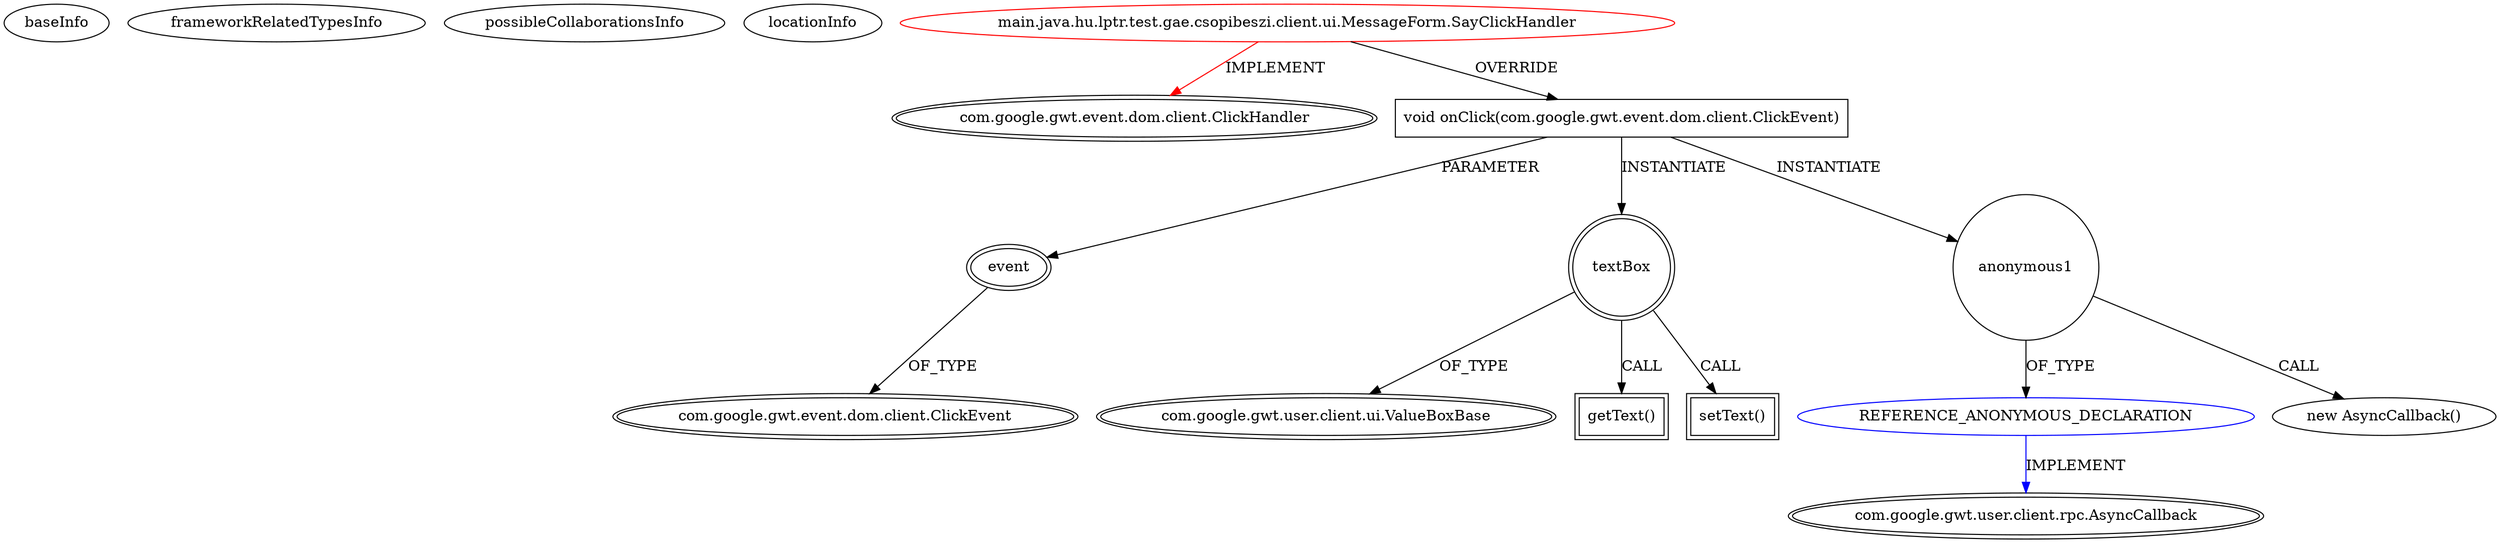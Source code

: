 digraph {
baseInfo[graphId=3638,category="extension_graph",isAnonymous=false,possibleRelation=true]
frameworkRelatedTypesInfo[0="com.google.gwt.event.dom.client.ClickHandler"]
possibleCollaborationsInfo[0="3638~OVERRIDING_METHOD_DECLARATION-INSTANTIATION-~com.google.gwt.event.dom.client.ClickHandler ~com.google.gwt.user.client.rpc.AsyncCallback ~false~true"]
locationInfo[projectName="lptr-csopibeszi",filePath="/lptr-csopibeszi/csopibeszi-master/src/main/java/hu/lptr/test/gae/csopibeszi/client/ui/MessageForm.java",contextSignature="SayClickHandler",graphId="3638"]
0[label="main.java.hu.lptr.test.gae.csopibeszi.client.ui.MessageForm.SayClickHandler",vertexType="ROOT_CLIENT_CLASS_DECLARATION",isFrameworkType=false,color=red]
1[label="com.google.gwt.event.dom.client.ClickHandler",vertexType="FRAMEWORK_INTERFACE_TYPE",isFrameworkType=true,peripheries=2]
2[label="void onClick(com.google.gwt.event.dom.client.ClickEvent)",vertexType="OVERRIDING_METHOD_DECLARATION",isFrameworkType=false,shape=box]
3[label="event",vertexType="PARAMETER_DECLARATION",isFrameworkType=true,peripheries=2]
4[label="com.google.gwt.event.dom.client.ClickEvent",vertexType="FRAMEWORK_CLASS_TYPE",isFrameworkType=true,peripheries=2]
5[label="textBox",vertexType="VARIABLE_EXPRESION",isFrameworkType=true,peripheries=2,shape=circle]
7[label="com.google.gwt.user.client.ui.ValueBoxBase",vertexType="FRAMEWORK_CLASS_TYPE",isFrameworkType=true,peripheries=2]
6[label="getText()",vertexType="INSIDE_CALL",isFrameworkType=true,peripheries=2,shape=box]
9[label="anonymous1",vertexType="VARIABLE_EXPRESION",isFrameworkType=false,shape=circle]
10[label="REFERENCE_ANONYMOUS_DECLARATION",vertexType="REFERENCE_ANONYMOUS_DECLARATION",isFrameworkType=false,color=blue]
11[label="com.google.gwt.user.client.rpc.AsyncCallback",vertexType="FRAMEWORK_INTERFACE_TYPE",isFrameworkType=true,peripheries=2]
8[label="new AsyncCallback()",vertexType="CONSTRUCTOR_CALL",isFrameworkType=false]
13[label="setText()",vertexType="INSIDE_CALL",isFrameworkType=true,peripheries=2,shape=box]
0->1[label="IMPLEMENT",color=red]
0->2[label="OVERRIDE"]
3->4[label="OF_TYPE"]
2->3[label="PARAMETER"]
2->5[label="INSTANTIATE"]
5->7[label="OF_TYPE"]
5->6[label="CALL"]
2->9[label="INSTANTIATE"]
10->11[label="IMPLEMENT",color=blue]
9->10[label="OF_TYPE"]
9->8[label="CALL"]
5->13[label="CALL"]
}

